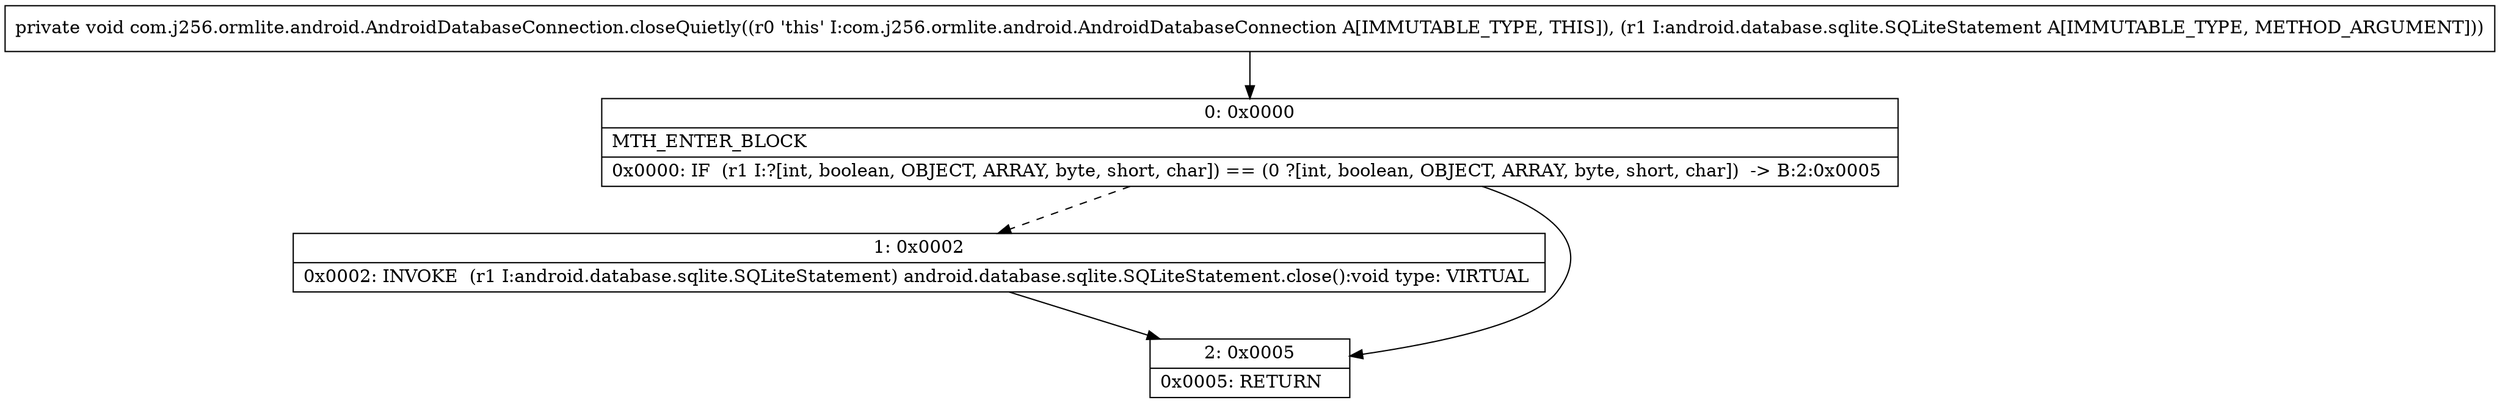 digraph "CFG forcom.j256.ormlite.android.AndroidDatabaseConnection.closeQuietly(Landroid\/database\/sqlite\/SQLiteStatement;)V" {
Node_0 [shape=record,label="{0\:\ 0x0000|MTH_ENTER_BLOCK\l|0x0000: IF  (r1 I:?[int, boolean, OBJECT, ARRAY, byte, short, char]) == (0 ?[int, boolean, OBJECT, ARRAY, byte, short, char])  \-\> B:2:0x0005 \l}"];
Node_1 [shape=record,label="{1\:\ 0x0002|0x0002: INVOKE  (r1 I:android.database.sqlite.SQLiteStatement) android.database.sqlite.SQLiteStatement.close():void type: VIRTUAL \l}"];
Node_2 [shape=record,label="{2\:\ 0x0005|0x0005: RETURN   \l}"];
MethodNode[shape=record,label="{private void com.j256.ormlite.android.AndroidDatabaseConnection.closeQuietly((r0 'this' I:com.j256.ormlite.android.AndroidDatabaseConnection A[IMMUTABLE_TYPE, THIS]), (r1 I:android.database.sqlite.SQLiteStatement A[IMMUTABLE_TYPE, METHOD_ARGUMENT])) }"];
MethodNode -> Node_0;
Node_0 -> Node_1[style=dashed];
Node_0 -> Node_2;
Node_1 -> Node_2;
}

